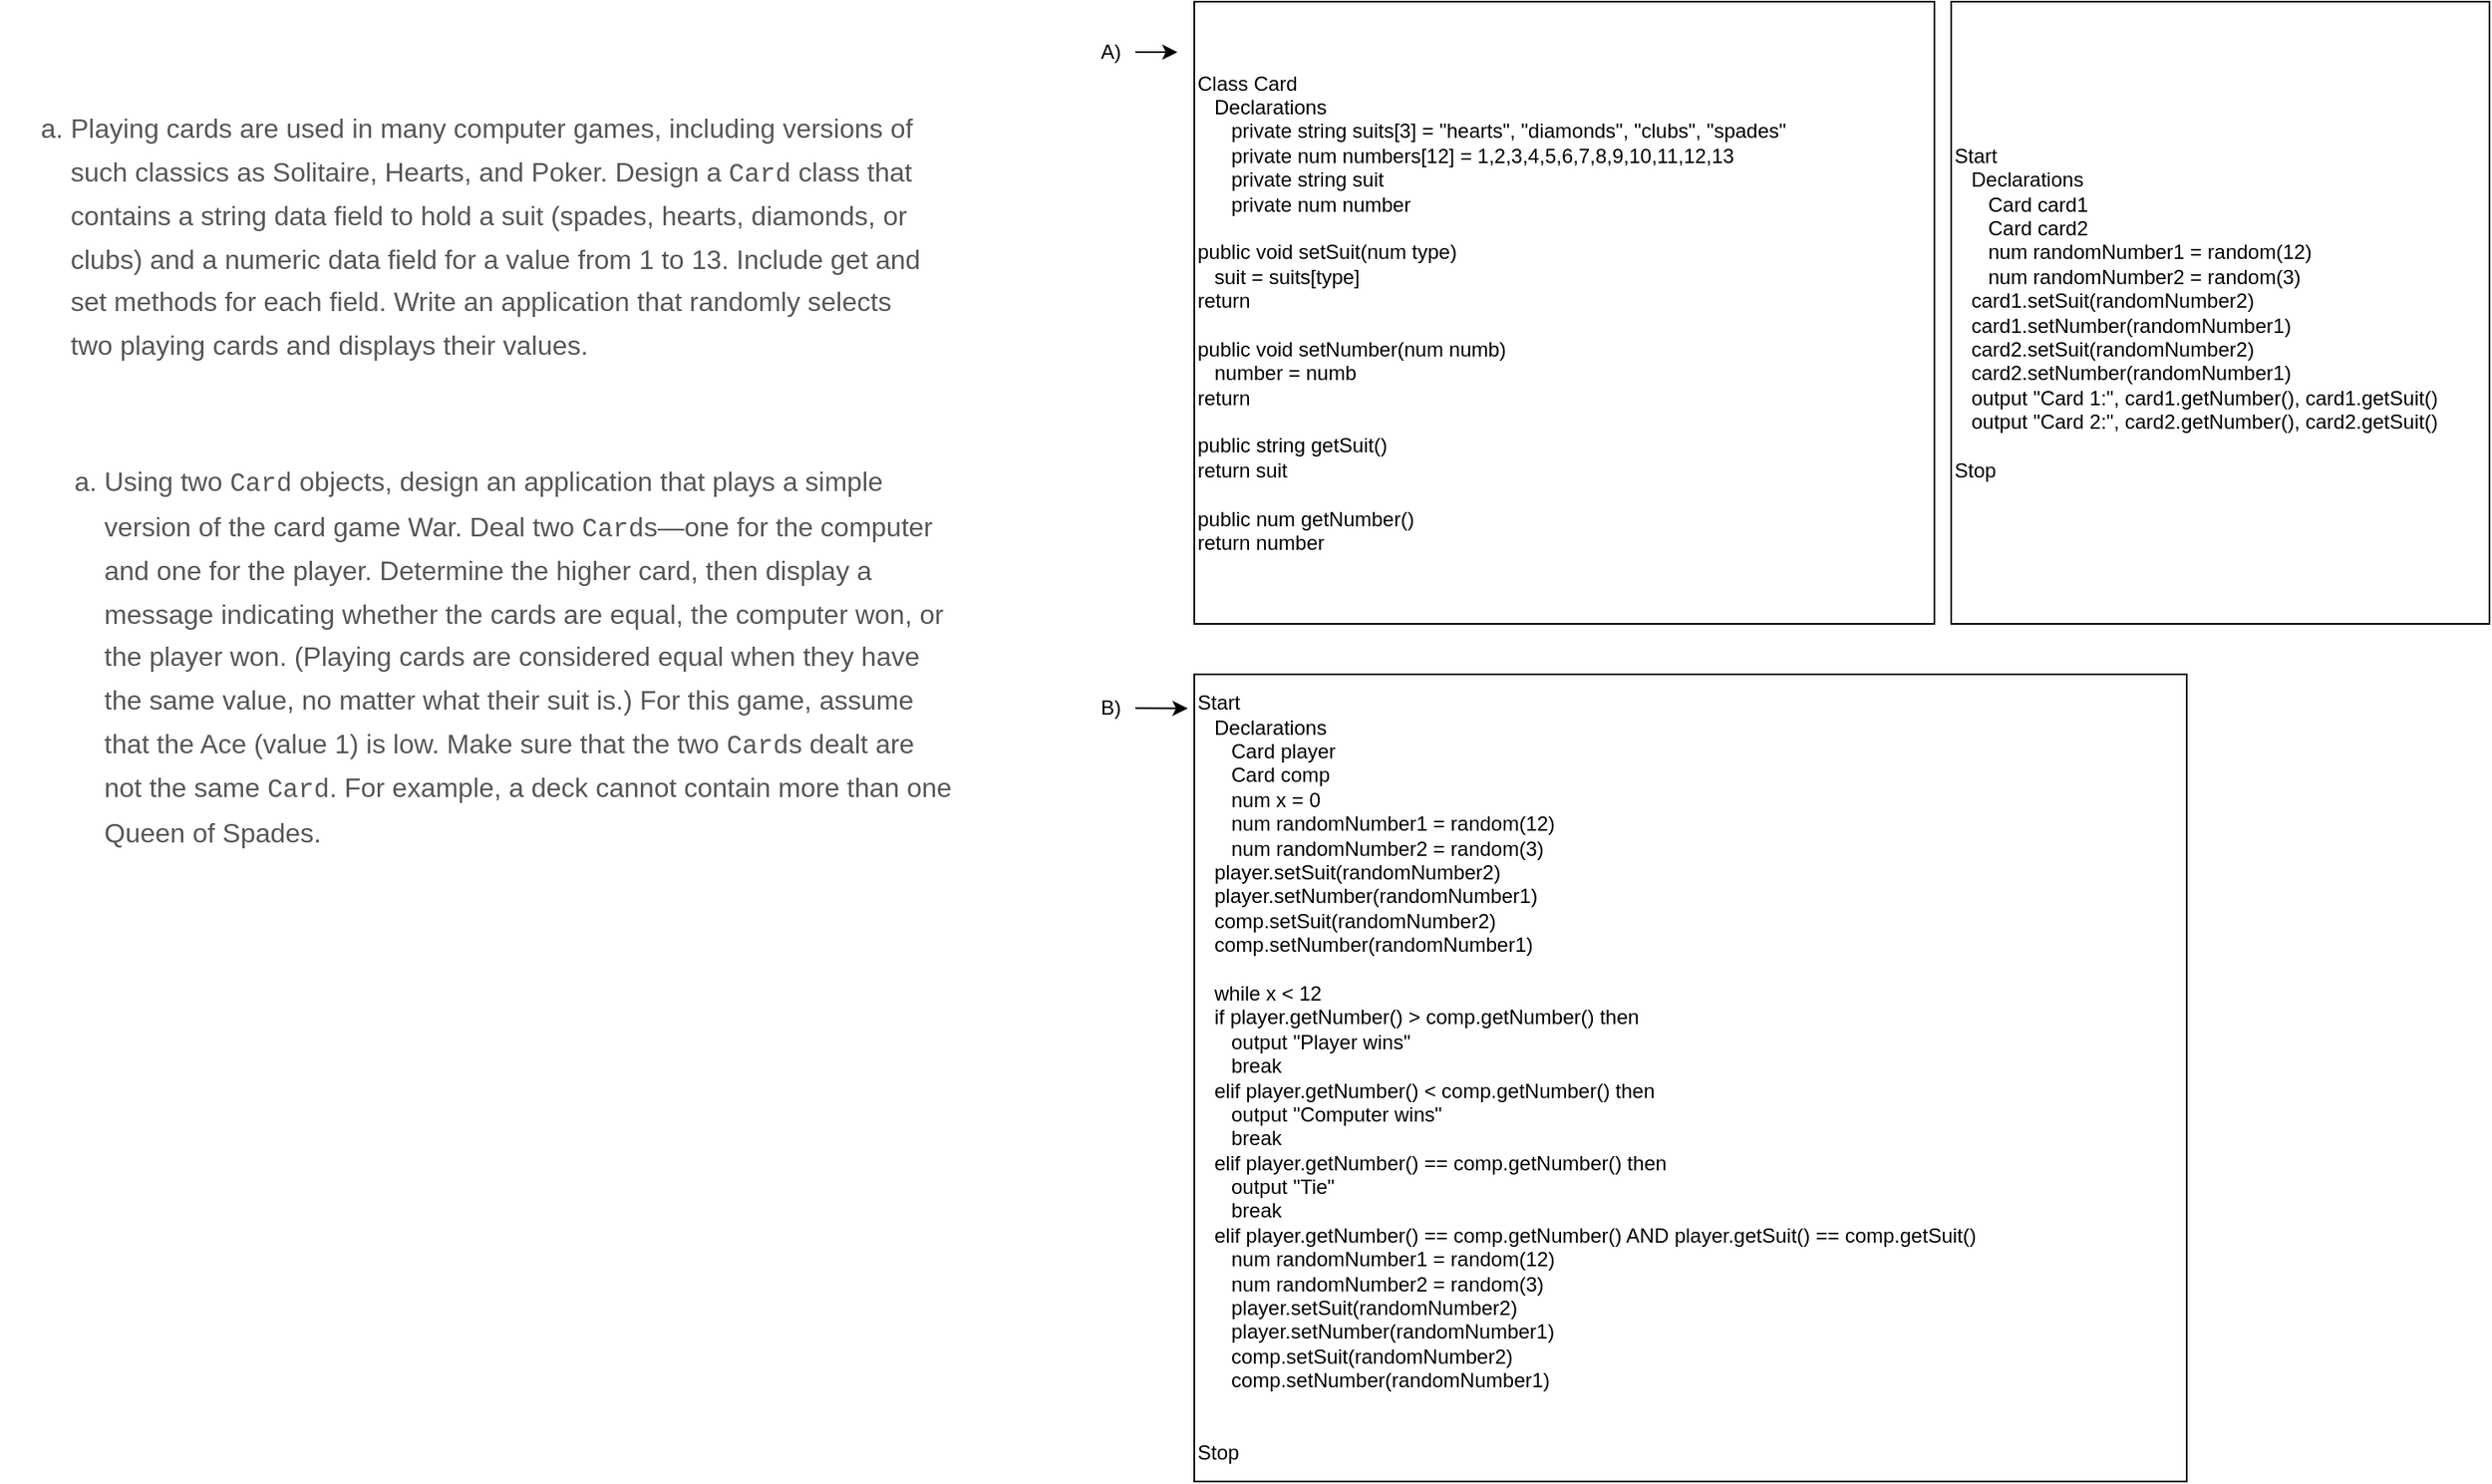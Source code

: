 <mxfile>
    <diagram id="3_ig2Wk-cDRCy3DhNArJ" name="Page-1">
        <mxGraphModel dx="1028" dy="705" grid="1" gridSize="10" guides="1" tooltips="1" connect="1" arrows="1" fold="1" page="1" pageScale="1" pageWidth="850" pageHeight="1100" math="0" shadow="0">
            <root>
                <mxCell id="0"/>
                <mxCell id="1" parent="0"/>
                <mxCell id="2" value="&lt;ol id=&quot;EMHMWY8PGH2FSEJ0B737&quot; class=&quot;latin mtsubitem&quot; style=&quot;box-sizing: border-box; line-height: 1.8; color: rgb(87, 87, 87); padding: 0px 0px 0px 40px; clear: left; margin: 6px 0px; list-style-type: lower-latin; font-size: 16px; font-style: normal; font-weight: 400; letter-spacing: normal; text-align: left; text-indent: 0px; text-transform: none; word-spacing: 0px; background-color: rgb(255, 255, 255);&quot;&gt;&lt;li id=&quot;HBYQU25U1J0DE0ZSU589&quot; style=&quot;box-sizing: border-box ; font-family: , &amp;quot;cambria&amp;quot; , &amp;quot;times new roman&amp;quot; , &amp;quot;times&amp;quot; , serif ; line-height: 1.6 ; color: rgb(87 , 87 , 87) ; margin: 0px 0px 10px ; padding: 0px ; list-style: lower-latin&quot;&gt;&lt;p id=&quot;TVUUEE5KCLW8DT744526&quot; style=&quot;box-sizing: border-box ; font-family: , &amp;quot;cambria&amp;quot; , &amp;quot;times new roman&amp;quot; , &amp;quot;times&amp;quot; , serif ; line-height: 1.6 ; color: rgb(87 , 87 , 87) ; margin: 0px ; padding: 0px&quot;&gt;Playing cards are used in many computer games, including versions of such classics as Solitaire, Hearts, and Poker. Design a&lt;span&gt;&amp;nbsp;&lt;/span&gt;&lt;span class=&quot;monofont&quot; style=&quot;box-sizing: border-box ; font-family: &amp;quot;andale mono&amp;quot; , &amp;quot;courier new&amp;quot; , &amp;quot;courier&amp;quot; ; font-size: 15.36px&quot;&gt;Card&lt;/span&gt;&lt;span&gt;&amp;nbsp;&lt;/span&gt;class that contains a string data field to hold a suit (spades, hearts, diamonds, or clubs) and a numeric data field for a value from 1 to 13. Include get and set methods for each field. Write an application that randomly selects two playing cards and displays their values.&lt;/p&gt;&lt;/li&gt;&lt;/ol&gt;" style="text;whiteSpace=wrap;html=1;" vertex="1" parent="1">
                    <mxGeometry x="50" y="110" width="550" height="210" as="geometry"/>
                </mxCell>
                <mxCell id="3" value="&lt;ol id=&quot;EMHMWY8PGH2FSEJ0B737&quot; class=&quot;latin mtsubitem&quot; style=&quot;box-sizing: border-box; line-height: 1.8; color: rgb(87, 87, 87); padding: 0px 0px 0px 40px; clear: left; margin: 6px 0px; list-style-type: lower-latin; font-size: 16px; font-style: normal; font-weight: 400; letter-spacing: normal; text-align: left; text-indent: 0px; text-transform: none; word-spacing: 0px; background-color: rgb(255, 255, 255);&quot;&gt;&lt;li id=&quot;LYMQVJCHEQ1TFV5DW320&quot; style=&quot;box-sizing: border-box ; font-family: , &amp;quot;cambria&amp;quot; , &amp;quot;times new roman&amp;quot; , &amp;quot;times&amp;quot; , serif ; line-height: 1.6 ; color: rgb(87 , 87 , 87) ; margin: 0px 0px 10px ; padding: 0px ; list-style: lower-latin&quot;&gt;&lt;p id=&quot;YCKQYSR4CP1SGVBZ4124&quot; style=&quot;box-sizing: border-box ; font-family: , &amp;quot;cambria&amp;quot; , &amp;quot;times new roman&amp;quot; , &amp;quot;times&amp;quot; , serif ; line-height: 1.6 ; color: rgb(87 , 87 , 87) ; margin: 0px ; padding: 0px&quot;&gt;Using two&lt;span&gt;&amp;nbsp;&lt;/span&gt;&lt;span class=&quot;monofont&quot; style=&quot;box-sizing: border-box ; font-family: &amp;quot;andale mono&amp;quot; , &amp;quot;courier new&amp;quot; , &amp;quot;courier&amp;quot; ; font-size: 15.36px&quot;&gt;Card&lt;/span&gt;&lt;span&gt;&amp;nbsp;&lt;/span&gt;objects, design an application that plays a simple version of the card game War. Deal two&lt;span&gt;&amp;nbsp;&lt;/span&gt;&lt;span class=&quot;monofont&quot; style=&quot;box-sizing: border-box ; font-family: &amp;quot;andale mono&amp;quot; , &amp;quot;courier new&amp;quot; , &amp;quot;courier&amp;quot; ; font-size: 15.36px&quot;&gt;Card&lt;/span&gt;s—one for the computer and one for the player. Determine the higher card, then display a message indicating whether the cards are equal, the computer won, or the player won. (Playing cards are considered equal when they have the same value, no matter what their suit is.) For this game, assume that the Ace (value 1) is low. Make sure that the two&lt;span&gt;&amp;nbsp;&lt;/span&gt;&lt;span class=&quot;monofont&quot; style=&quot;box-sizing: border-box ; font-family: &amp;quot;andale mono&amp;quot; , &amp;quot;courier new&amp;quot; , &amp;quot;courier&amp;quot; ; font-size: 15.36px&quot;&gt;Card&lt;/span&gt;s dealt are not the same&lt;span&gt;&amp;nbsp;&lt;/span&gt;&lt;span class=&quot;monofont&quot; style=&quot;box-sizing: border-box ; font-family: &amp;quot;andale mono&amp;quot; , &amp;quot;courier new&amp;quot; , &amp;quot;courier&amp;quot; ; font-size: 15.36px&quot;&gt;Card&lt;/span&gt;. For example, a deck cannot contain more than one Queen of Spades.&lt;/p&gt;&lt;/li&gt;&lt;/ol&gt;" style="text;whiteSpace=wrap;html=1;" vertex="1" parent="1">
                    <mxGeometry x="70" y="320" width="550" height="260" as="geometry"/>
                </mxCell>
                <mxCell id="6" value="" style="edgeStyle=none;html=1;" edge="1" parent="1" source="4">
                    <mxGeometry relative="1" as="geometry">
                        <mxPoint x="750" y="90" as="targetPoint"/>
                    </mxGeometry>
                </mxCell>
                <mxCell id="4" value="A)" style="text;html=1;align=center;verticalAlign=middle;resizable=0;points=[];autosize=1;strokeColor=none;fillColor=none;" vertex="1" parent="1">
                    <mxGeometry x="695" y="80" width="30" height="20" as="geometry"/>
                </mxCell>
                <mxCell id="5" value="Class Card&lt;br&gt;&amp;nbsp; &amp;nbsp;Declarations&lt;br&gt;&amp;nbsp; &amp;nbsp; &amp;nbsp; private string suits[3] = &quot;hearts&quot;, &quot;diamonds&quot;, &quot;clubs&quot;, &quot;spades&quot;&lt;br&gt;&amp;nbsp; &amp;nbsp; &amp;nbsp; private num numbers[12] = 1,2,3,4,5,6,7,8,9,10,11,12,13&lt;br&gt;&amp;nbsp; &amp;nbsp; &amp;nbsp; private string suit&lt;br&gt;&amp;nbsp; &amp;nbsp; &amp;nbsp; private num number&lt;br&gt;&lt;br&gt;public void setSuit(num type)&lt;br&gt;&amp;nbsp; &amp;nbsp;suit = suits[type]&lt;br&gt;return&amp;nbsp;&lt;br&gt;&lt;br&gt;public void setNumber(num numb)&lt;br&gt;&amp;nbsp; &amp;nbsp;number = numb&lt;br&gt;return&lt;br&gt;&lt;br&gt;public string getSuit()&lt;br&gt;return suit&lt;br&gt;&lt;br&gt;public num getNumber()&lt;br&gt;return number" style="whiteSpace=wrap;html=1;align=left;" vertex="1" parent="1">
                    <mxGeometry x="760" y="60" width="440" height="370" as="geometry"/>
                </mxCell>
                <mxCell id="9" value="" style="edgeStyle=none;html=1;entryX=-0.015;entryY=0.101;entryDx=0;entryDy=0;entryPerimeter=0;" edge="1" parent="1" source="7">
                    <mxGeometry relative="1" as="geometry">
                        <mxPoint x="756.1" y="480.3" as="targetPoint"/>
                    </mxGeometry>
                </mxCell>
                <mxCell id="7" value="B)" style="text;html=1;align=center;verticalAlign=middle;resizable=0;points=[];autosize=1;strokeColor=none;fillColor=none;" vertex="1" parent="1">
                    <mxGeometry x="695" y="470" width="30" height="20" as="geometry"/>
                </mxCell>
                <mxCell id="10" value="Start&lt;br&gt;&amp;nbsp; &amp;nbsp;Declarations&lt;br&gt;&amp;nbsp; &amp;nbsp; &amp;nbsp; Card card1&lt;br&gt;&amp;nbsp; &amp;nbsp; &amp;nbsp; Card card2&lt;br&gt;&amp;nbsp; &amp;nbsp; &amp;nbsp; num randomNumber1 = random(12)&lt;br&gt;&amp;nbsp; &amp;nbsp; &amp;nbsp; num randomNumber2 = random(3)&lt;br&gt;&amp;nbsp; &amp;nbsp;card1.setSuit(randomNumber2)&lt;br&gt;&amp;nbsp; &amp;nbsp;card1.setNumber(randomNumber1)&lt;br&gt;&amp;nbsp; &amp;nbsp;card2.setSuit(randomNumber2)&lt;br&gt;&amp;nbsp; &amp;nbsp;card2.setNumber(randomNumber1)&lt;br&gt;&amp;nbsp; &amp;nbsp;output &quot;Card 1:&quot;, card1.getNumber(), card1.getSuit()&lt;br&gt;&amp;nbsp; &amp;nbsp;output &quot;Card 2:&quot;, card2.getNumber(), card2.getSuit()&lt;br&gt;&lt;br&gt;Stop" style="whiteSpace=wrap;html=1;align=left;" vertex="1" parent="1">
                    <mxGeometry x="1210" y="60" width="320" height="370" as="geometry"/>
                </mxCell>
                <mxCell id="11" value="Start&lt;br&gt;&amp;nbsp; &amp;nbsp;Declarations&lt;br&gt;&amp;nbsp; &amp;nbsp; &amp;nbsp; Card player&lt;br&gt;&amp;nbsp; &amp;nbsp; &amp;nbsp; Card comp&lt;br&gt;&amp;nbsp; &amp;nbsp; &amp;nbsp; num x = 0&lt;br&gt;&amp;nbsp; &amp;nbsp; &amp;nbsp; num randomNumber1 = random(12)&lt;br&gt;&amp;nbsp; &amp;nbsp; &amp;nbsp; num randomNumber2 = random(3)&lt;br&gt;&amp;nbsp; &amp;nbsp;player.setSuit(randomNumber2)&lt;br&gt;&amp;nbsp; &amp;nbsp;player.setNumber(randomNumber1)&lt;br&gt;&amp;nbsp; &amp;nbsp;comp.setSuit(randomNumber2)&lt;br&gt;&amp;nbsp; &amp;nbsp;comp.setNumber(randomNumber1)&lt;br&gt;&lt;br&gt;&amp;nbsp; &amp;nbsp;while x &amp;lt; 12&lt;br&gt;&amp;nbsp; &amp;nbsp;if player.getNumber() &amp;gt; comp.getNumber() then&lt;br&gt;&amp;nbsp; &amp;nbsp; &amp;nbsp; output &quot;Player wins&quot;&lt;br&gt;&amp;nbsp; &amp;nbsp; &amp;nbsp; break&lt;br&gt;&amp;nbsp; &amp;nbsp;elif player.getNumber() &amp;lt; comp.getNumber() then&lt;br&gt;&amp;nbsp; &amp;nbsp; &amp;nbsp; output &quot;Computer wins&quot;&lt;br&gt;&amp;nbsp; &amp;nbsp; &amp;nbsp; break&lt;br&gt;&amp;nbsp; &amp;nbsp;elif player.getNumber() == comp.getNumber() then&lt;br&gt;&amp;nbsp; &amp;nbsp; &amp;nbsp; output &quot;Tie&quot;&lt;br&gt;&amp;nbsp; &amp;nbsp; &amp;nbsp; break&lt;br&gt;&amp;nbsp; &amp;nbsp;elif player.getNumber() == comp.getNumber() AND player.getSuit() == comp.getSuit()&lt;br&gt;&amp;nbsp; &amp;nbsp; &amp;nbsp; num randomNumber1 = random(12)&lt;br&gt;&amp;nbsp; &amp;nbsp; &amp;nbsp; num randomNumber2 = random(3)&lt;br&gt;&amp;nbsp; &amp;nbsp; &amp;nbsp; player.setSuit(randomNumber2)&lt;br&gt;&amp;nbsp; &amp;nbsp; &amp;nbsp; player.setNumber(randomNumber1)&lt;br&gt;&amp;nbsp; &amp;nbsp; &amp;nbsp; comp.setSuit(randomNumber2)&lt;br&gt;&amp;nbsp; &amp;nbsp; &amp;nbsp; comp.setNumber(randomNumber1)&lt;br&gt;&amp;nbsp; &amp;nbsp;&lt;br&gt;&lt;br&gt;Stop" style="whiteSpace=wrap;html=1;align=left;" vertex="1" parent="1">
                    <mxGeometry x="760" y="460" width="590" height="480" as="geometry"/>
                </mxCell>
            </root>
        </mxGraphModel>
    </diagram>
</mxfile>
